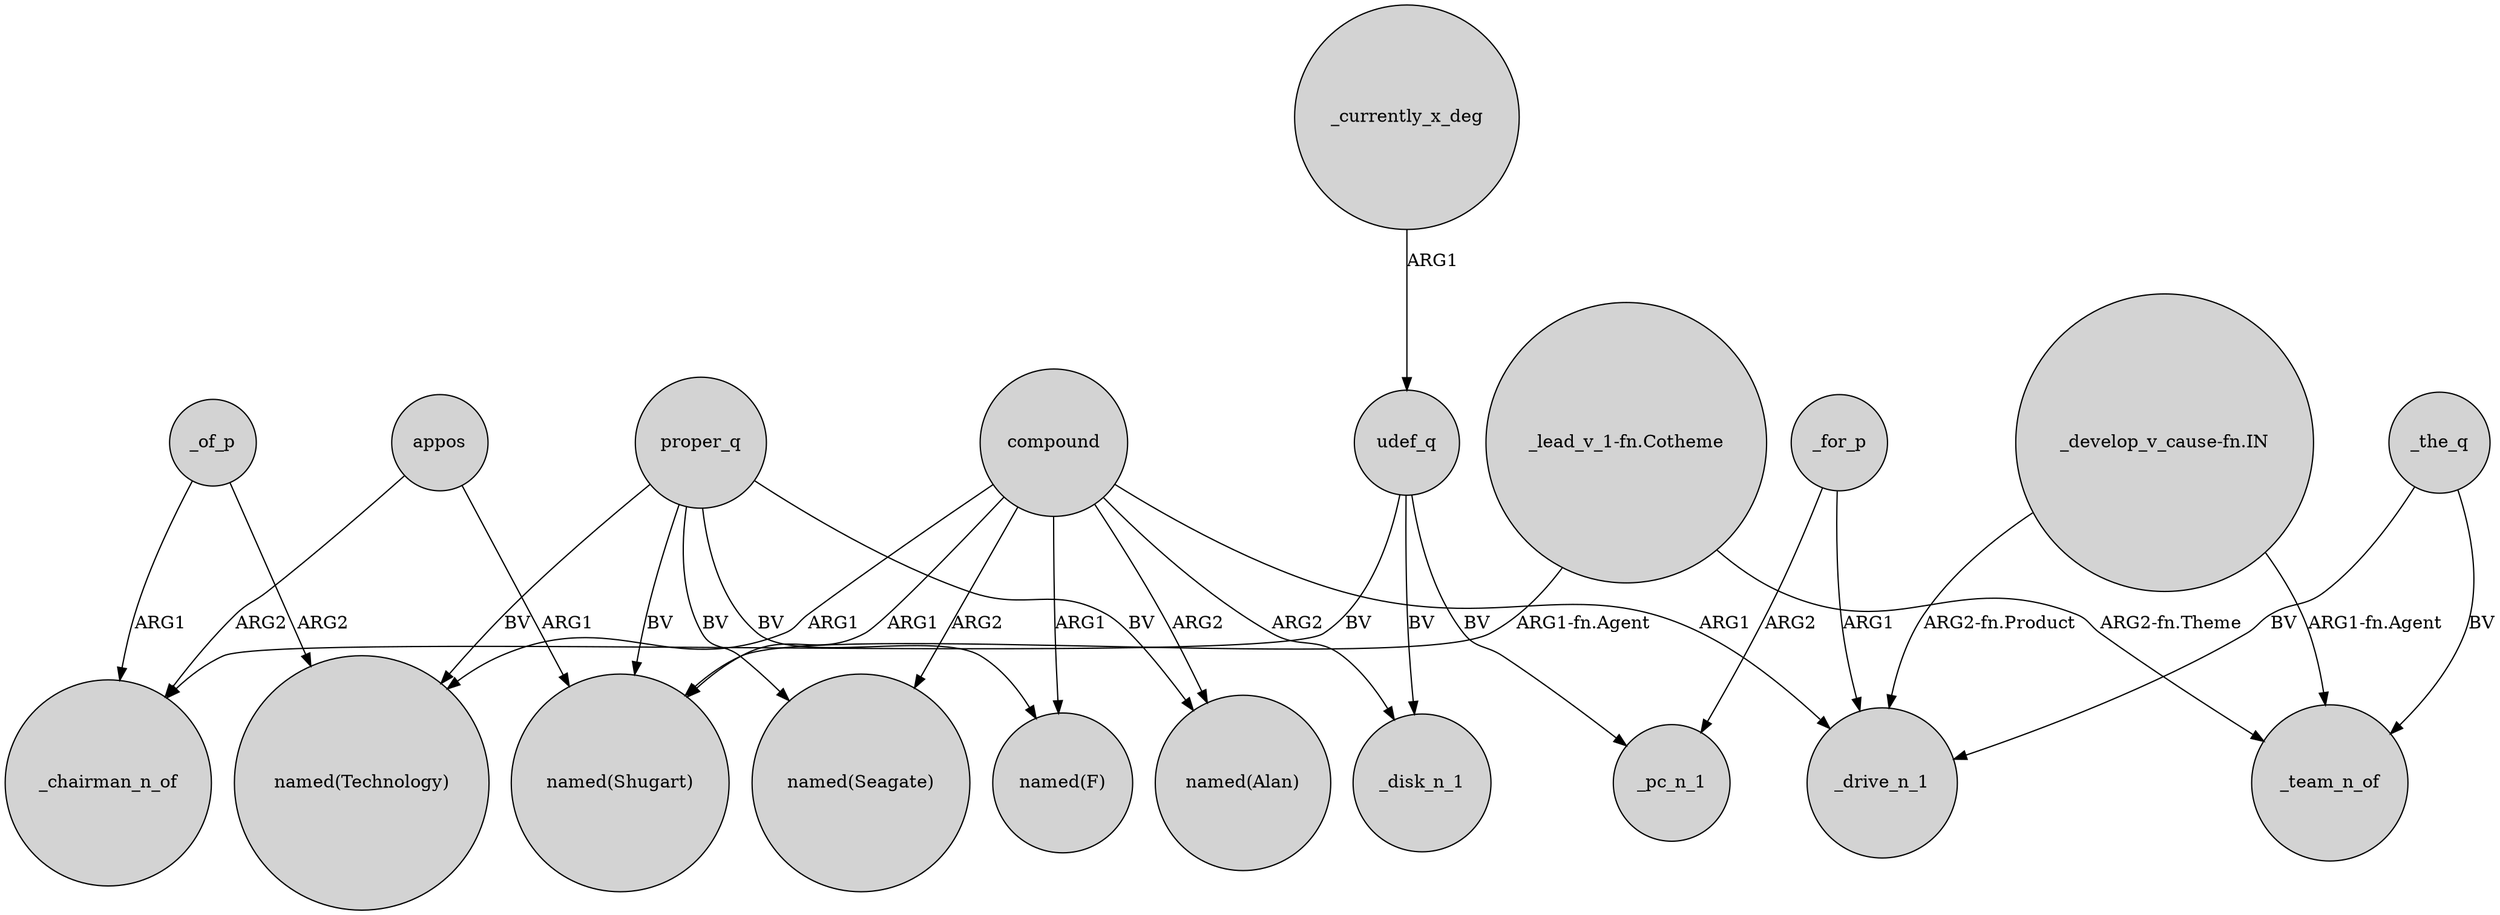 digraph {
	node [shape=circle style=filled]
	_of_p -> "named(Technology)" [label=ARG2]
	_for_p -> _drive_n_1 [label=ARG1]
	_currently_x_deg -> udef_q [label=ARG1]
	_the_q -> _drive_n_1 [label=BV]
	appos -> "named(Shugart)" [label=ARG1]
	proper_q -> "named(F)" [label=BV]
	"_lead_v_1-fn.Cotheme" -> "named(Shugart)" [label="ARG1-fn.Agent"]
	proper_q -> "named(Alan)" [label=BV]
	compound -> "named(Technology)" [label=ARG1]
	_of_p -> _chairman_n_of [label=ARG1]
	udef_q -> _pc_n_1 [label=BV]
	proper_q -> "named(Seagate)" [label=BV]
	udef_q -> _chairman_n_of [label=BV]
	compound -> _drive_n_1 [label=ARG1]
	"_develop_v_cause-fn.IN" -> _team_n_of [label="ARG1-fn.Agent"]
	compound -> "named(Shugart)" [label=ARG1]
	appos -> _chairman_n_of [label=ARG2]
	compound -> "named(Alan)" [label=ARG2]
	"_develop_v_cause-fn.IN" -> _drive_n_1 [label="ARG2-fn.Product"]
	_for_p -> _pc_n_1 [label=ARG2]
	compound -> _disk_n_1 [label=ARG2]
	proper_q -> "named(Shugart)" [label=BV]
	udef_q -> _disk_n_1 [label=BV]
	proper_q -> "named(Technology)" [label=BV]
	_the_q -> _team_n_of [label=BV]
	compound -> "named(F)" [label=ARG1]
	"_lead_v_1-fn.Cotheme" -> _team_n_of [label="ARG2-fn.Theme"]
	compound -> "named(Seagate)" [label=ARG2]
}
